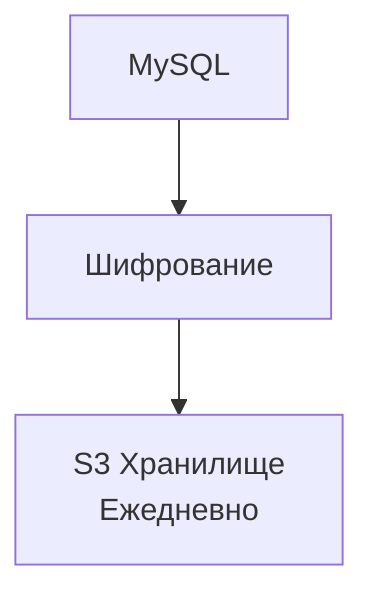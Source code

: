 %% Бэкап данных прогресса: автоматическое сохранение MySQL на S3-хранилище с шифрованием, ежедневно.
graph TD
    A[MySQL] --> B[Шифрование]
    B --> C[S3 Хранилище\nЕжедневно]